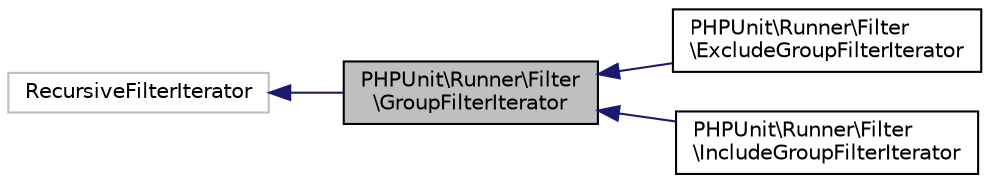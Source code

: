 digraph "PHPUnit\Runner\Filter\GroupFilterIterator"
{
  edge [fontname="Helvetica",fontsize="10",labelfontname="Helvetica",labelfontsize="10"];
  node [fontname="Helvetica",fontsize="10",shape=record];
  rankdir="LR";
  Node0 [label="PHPUnit\\Runner\\Filter\l\\GroupFilterIterator",height=0.2,width=0.4,color="black", fillcolor="grey75", style="filled", fontcolor="black"];
  Node1 -> Node0 [dir="back",color="midnightblue",fontsize="10",style="solid",fontname="Helvetica"];
  Node1 [label="RecursiveFilterIterator",height=0.2,width=0.4,color="grey75", fillcolor="white", style="filled"];
  Node0 -> Node2 [dir="back",color="midnightblue",fontsize="10",style="solid",fontname="Helvetica"];
  Node2 [label="PHPUnit\\Runner\\Filter\l\\ExcludeGroupFilterIterator",height=0.2,width=0.4,color="black", fillcolor="white", style="filled",URL="$classPHPUnit_1_1Runner_1_1Filter_1_1ExcludeGroupFilterIterator.html"];
  Node0 -> Node3 [dir="back",color="midnightblue",fontsize="10",style="solid",fontname="Helvetica"];
  Node3 [label="PHPUnit\\Runner\\Filter\l\\IncludeGroupFilterIterator",height=0.2,width=0.4,color="black", fillcolor="white", style="filled",URL="$classPHPUnit_1_1Runner_1_1Filter_1_1IncludeGroupFilterIterator.html"];
}
